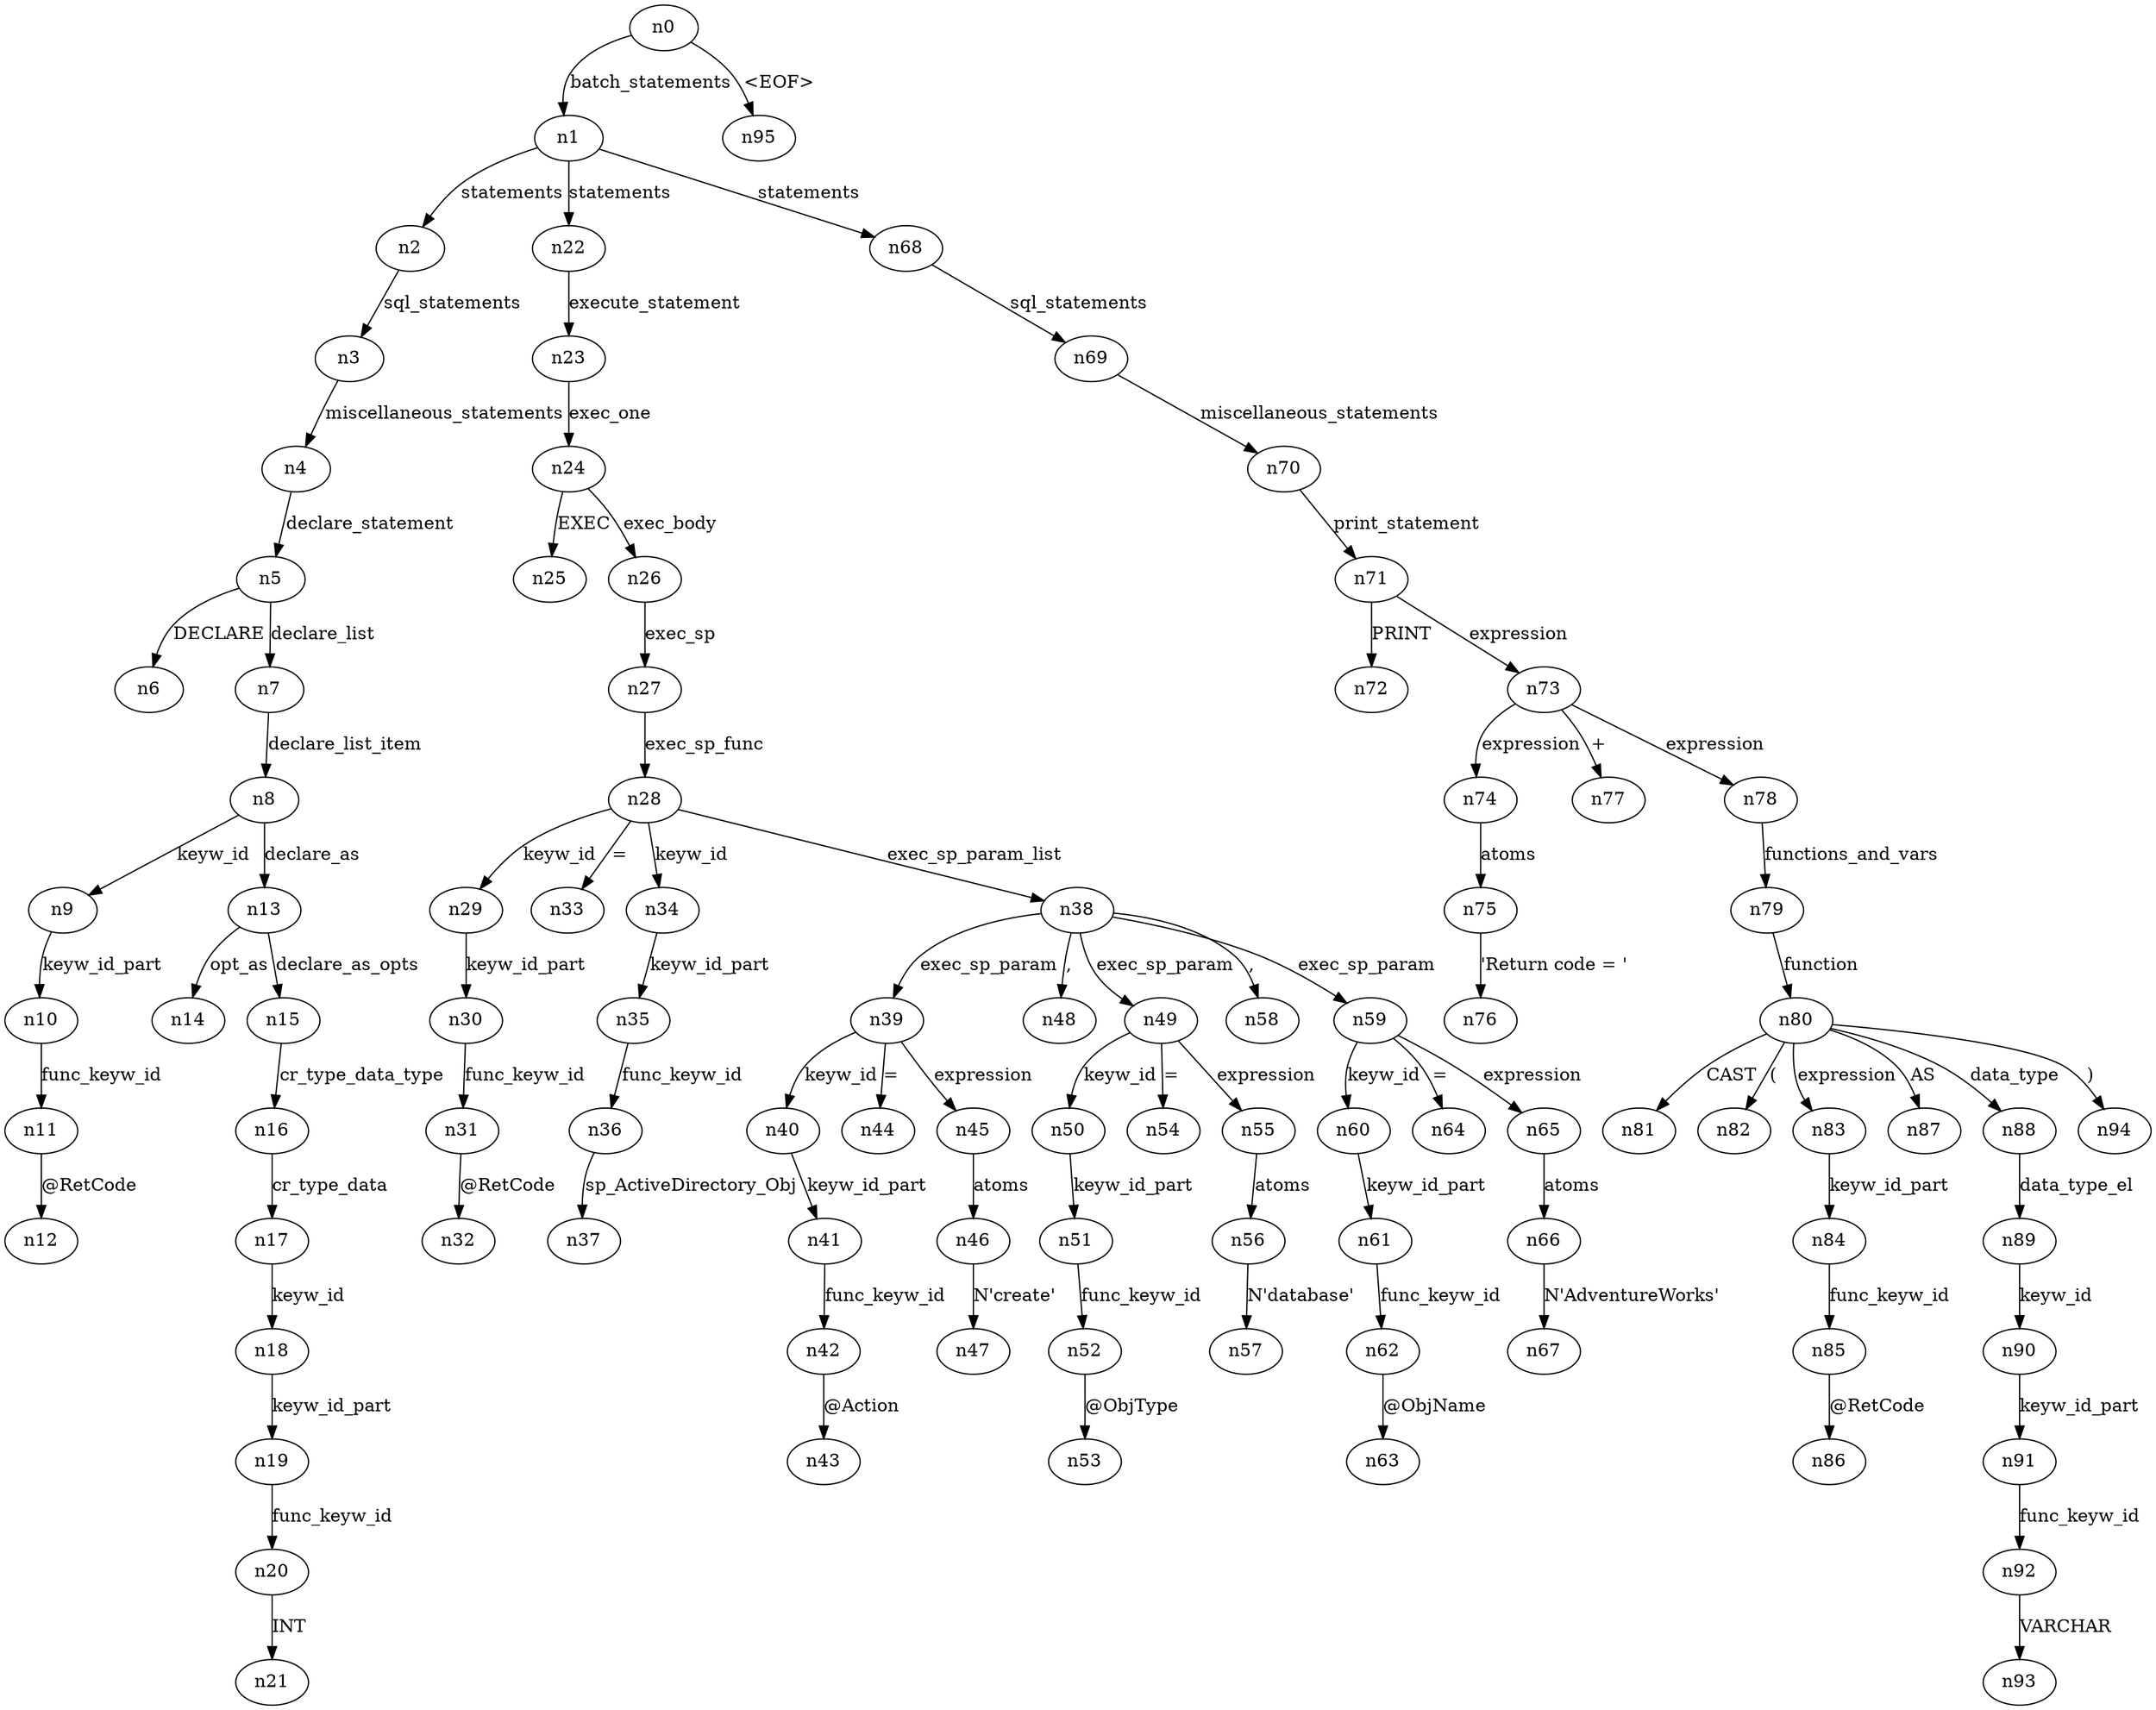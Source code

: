 digraph ParseTree {
  n0 -> n1 [label="batch_statements"];
  n1 -> n2 [label="statements"];
  n2 -> n3 [label="sql_statements"];
  n3 -> n4 [label="miscellaneous_statements"];
  n4 -> n5 [label="declare_statement"];
  n5 -> n6 [label="DECLARE"];
  n5 -> n7 [label="declare_list"];
  n7 -> n8 [label="declare_list_item"];
  n8 -> n9 [label="keyw_id"];
  n9 -> n10 [label="keyw_id_part"];
  n10 -> n11 [label="func_keyw_id"];
  n11 -> n12 [label="@RetCode"];
  n8 -> n13 [label="declare_as"];
  n13 -> n14 [label="opt_as"];
  n13 -> n15 [label="declare_as_opts"];
  n15 -> n16 [label="cr_type_data_type"];
  n16 -> n17 [label="cr_type_data"];
  n17 -> n18 [label="keyw_id"];
  n18 -> n19 [label="keyw_id_part"];
  n19 -> n20 [label="func_keyw_id"];
  n20 -> n21 [label="INT"];
  n1 -> n22 [label="statements"];
  n22 -> n23 [label="execute_statement"];
  n23 -> n24 [label="exec_one"];
  n24 -> n25 [label="EXEC"];
  n24 -> n26 [label="exec_body"];
  n26 -> n27 [label="exec_sp"];
  n27 -> n28 [label="exec_sp_func"];
  n28 -> n29 [label="keyw_id"];
  n29 -> n30 [label="keyw_id_part"];
  n30 -> n31 [label="func_keyw_id"];
  n31 -> n32 [label="@RetCode"];
  n28 -> n33 [label="="];
  n28 -> n34 [label="keyw_id"];
  n34 -> n35 [label="keyw_id_part"];
  n35 -> n36 [label="func_keyw_id"];
  n36 -> n37 [label="sp_ActiveDirectory_Obj"];
  n28 -> n38 [label="exec_sp_param_list"];
  n38 -> n39 [label="exec_sp_param"];
  n39 -> n40 [label="keyw_id"];
  n40 -> n41 [label="keyw_id_part"];
  n41 -> n42 [label="func_keyw_id"];
  n42 -> n43 [label="@Action"];
  n39 -> n44 [label="="];
  n39 -> n45 [label="expression"];
  n45 -> n46 [label="atoms"];
  n46 -> n47 [label="N'create'"];
  n38 -> n48 [label=","];
  n38 -> n49 [label="exec_sp_param"];
  n49 -> n50 [label="keyw_id"];
  n50 -> n51 [label="keyw_id_part"];
  n51 -> n52 [label="func_keyw_id"];
  n52 -> n53 [label="@ObjType"];
  n49 -> n54 [label="="];
  n49 -> n55 [label="expression"];
  n55 -> n56 [label="atoms"];
  n56 -> n57 [label="N'database'"];
  n38 -> n58 [label=","];
  n38 -> n59 [label="exec_sp_param"];
  n59 -> n60 [label="keyw_id"];
  n60 -> n61 [label="keyw_id_part"];
  n61 -> n62 [label="func_keyw_id"];
  n62 -> n63 [label="@ObjName"];
  n59 -> n64 [label="="];
  n59 -> n65 [label="expression"];
  n65 -> n66 [label="atoms"];
  n66 -> n67 [label="N'AdventureWorks'"];
  n1 -> n68 [label="statements"];
  n68 -> n69 [label="sql_statements"];
  n69 -> n70 [label="miscellaneous_statements"];
  n70 -> n71 [label="print_statement"];
  n71 -> n72 [label="PRINT"];
  n71 -> n73 [label="expression"];
  n73 -> n74 [label="expression"];
  n74 -> n75 [label="atoms"];
  n75 -> n76 [label="'Return code = '"];
  n73 -> n77 [label="+"];
  n73 -> n78 [label="expression"];
  n78 -> n79 [label="functions_and_vars"];
  n79 -> n80 [label="function"];
  n80 -> n81 [label="CAST"];
  n80 -> n82 [label="("];
  n80 -> n83 [label="expression"];
  n83 -> n84 [label="keyw_id_part"];
  n84 -> n85 [label="func_keyw_id"];
  n85 -> n86 [label="@RetCode"];
  n80 -> n87 [label="AS"];
  n80 -> n88 [label="data_type"];
  n88 -> n89 [label="data_type_el"];
  n89 -> n90 [label="keyw_id"];
  n90 -> n91 [label="keyw_id_part"];
  n91 -> n92 [label="func_keyw_id"];
  n92 -> n93 [label="VARCHAR"];
  n80 -> n94 [label=")"];
  n0 -> n95 [label="<EOF>"];
}